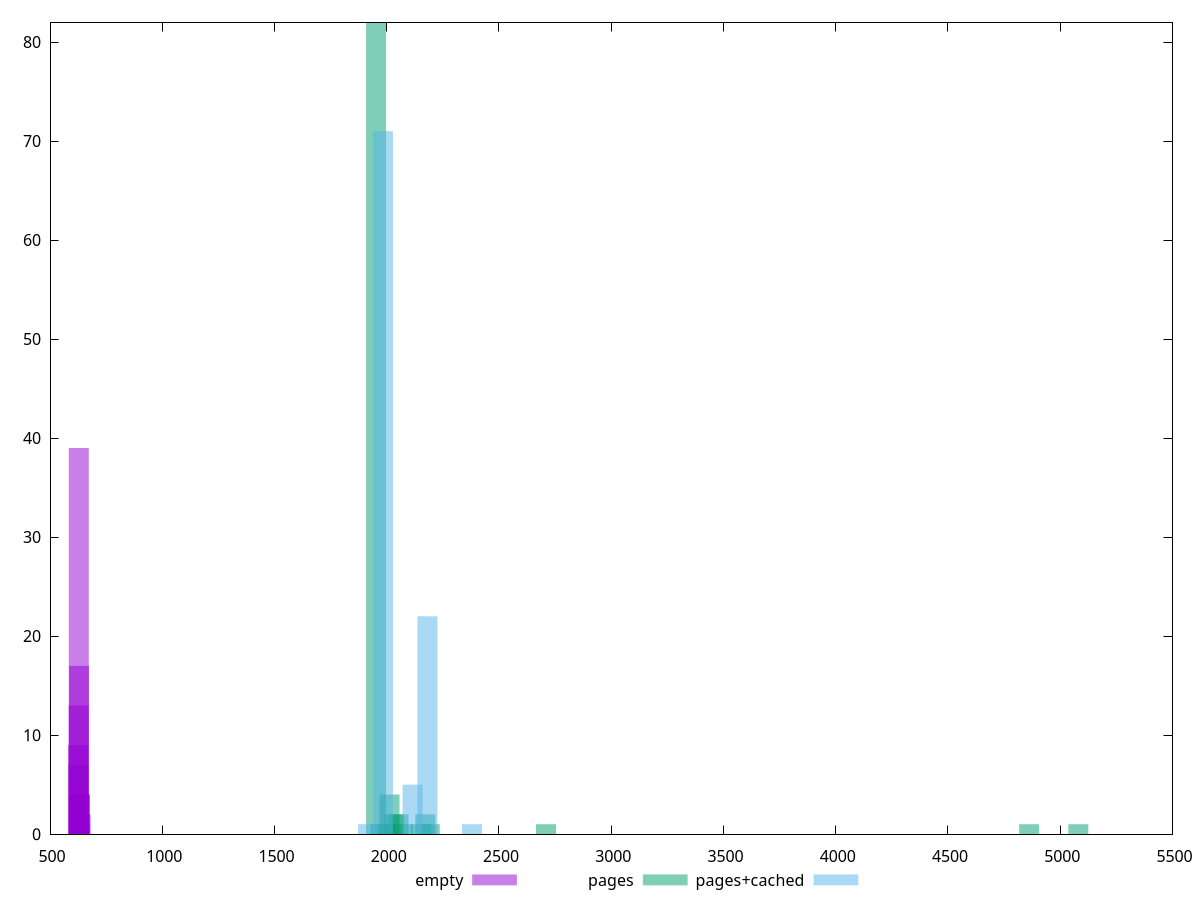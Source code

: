 $_empty <<EOF
636.4065928111627 2
625.2415648671072 9
628.2865724882132 39
631.3315801093192 4
629.3015750285819 17
627.2715699478445 13
632.3465826496879 1
626.2565674074758 7
633.3615851900565 4
630.3165775689505 4
EOF
$_pages <<EOF
5080.479818853217 1
1952.4981264612363 82
1992.3450270012615 1
2151.7326291613626 1
2012.2684772712742 4
1972.421576731249 1
2171.656079431375 2
2052.1153778112994 2
2032.1919275412868 2
2709.5892367217157 1
2191.579529701388 1
2072.038828081312 1
4861.321865883078 1
EOF
$_pagesCached <<EOF
1916.7900689984372 1
1982.8862782742453 71
2181.17490610167 22
2379.4635339290944 1
2115.0786968258617 5
EOF
set key outside below
set terminal pngcairo
set output "report_00006_2020-11-02T20-21-41.718Z/first-cpu-idle/first-cpu-idle_empty_pages_pages+cached+hist.png"
set boxwidth 89.1047650797222
set style fill transparent solid 0.5 noborder
set yrange [0:82]
plot $_empty title "empty" with boxes ,$_pages title "pages" with boxes ,$_pagesCached title "pages+cached" with boxes ,